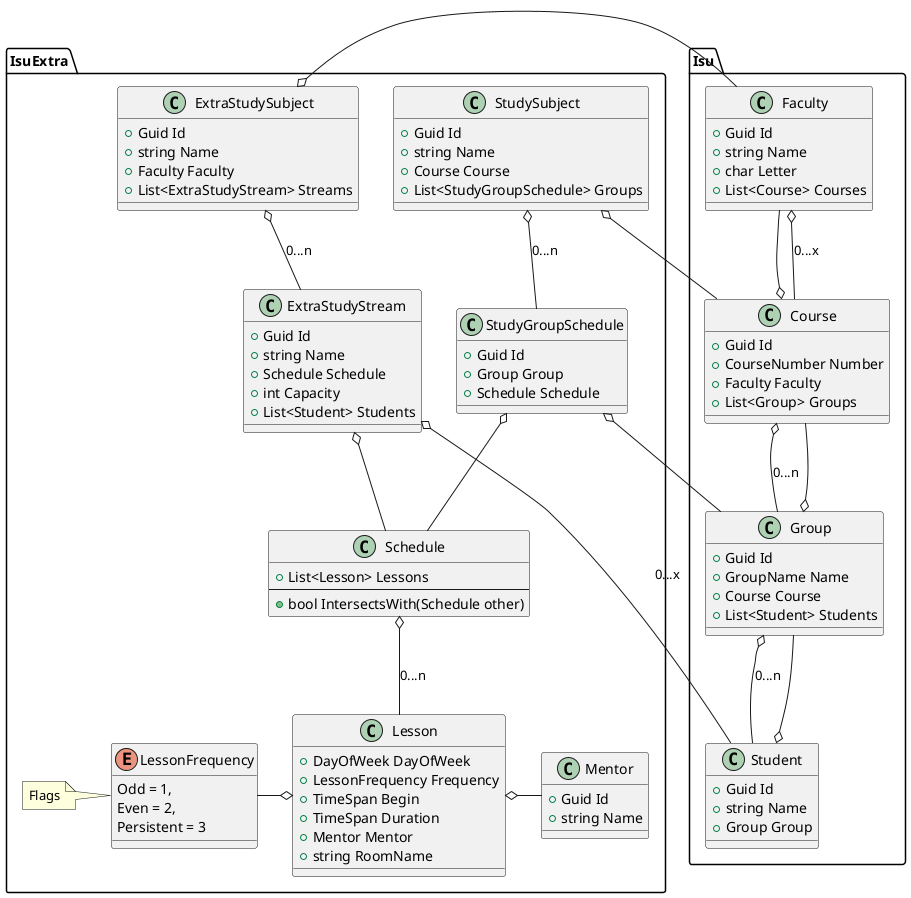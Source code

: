@startuml
'https://plantuml.com/class-diagram

set namespaceSeparator .

class Isu.Student
{
    + Guid Id
    + string Name
    + Group Group
}

class Isu.Group
{
    + Guid Id
    + GroupName Name
    + Course Course
    + List<Student> Students
}

class Isu.Course 
{
    + Guid Id
    + CourseNumber Number
    + Faculty Faculty
    + List<Group> Groups
}

class Isu.Faculty 
{
    + Guid Id
    + string Name
    + char Letter
    + List<Course> Courses
}

note "Flags" as IsuExtra.Fl

class IsuExtra.Mentor 
{
    + Guid Id
    + string Name
}

enum IsuExtra.LessonFrequency
{
    Odd = 1, 
    Even = 2, 
    Persistent = 3
}

class IsuExtra.Lesson 
{
    + DayOfWeek DayOfWeek
    + LessonFrequency Frequency
    + TimeSpan Begin
    + TimeSpan Duration
    + Mentor Mentor
    + string RoomName
}

class IsuExtra.Schedule
{
    + List<Lesson> Lessons
    --
    + bool IntersectsWith(Schedule other)
}

class IsuExtra.ExtraStudyStream 
{
    + Guid Id
    + string Name
    + Schedule Schedule
    + int Capacity
    + List<Student> Students
}

class IsuExtra.ExtraStudySubject
{
    + Guid Id
    + string Name
    + Faculty Faculty
    + List<ExtraStudyStream> Streams
}

class IsuExtra.StudyGroupSchedule
{
    + Guid Id
    + Group Group
    + Schedule Schedule
}

class IsuExtra.StudySubject
{
    + Guid Id
    + string Name
    + Course Course
    + List<StudyGroupSchedule> Groups
}


'
'
'


Isu.Group -up-o Isu.Student
Isu.Group o-down- Isu.Student: 0...n

Isu.Course -up-o Isu.Group
Isu.Course o-down- Isu.Group: 0...n

Isu.Course o-up- Isu.Faculty
Isu.Faculty o-down- Isu.Course: 0...x

IsuExtra.Mentor -left-o IsuExtra.Lesson
IsuExtra.Fl .right. IsuExtra.LessonFrequency 
IsuExtra.LessonFrequency -right-o IsuExtra.Lesson
IsuExtra.Schedule o-- IsuExtra.Lesson: 0...n

IsuExtra.StudyGroupSchedule o-- IsuExtra.Schedule
IsuExtra.StudyGroupSchedule o-- Isu.Group
IsuExtra.StudySubject o-- Isu.Course
IsuExtra.StudySubject o-- IsuExtra.StudyGroupSchedule: 0...n

IsuExtra.ExtraStudyStream o-- IsuExtra.Schedule
IsuExtra.ExtraStudyStream o-- Isu.Student: 0...x
IsuExtra.ExtraStudySubject o-- IsuExtra.ExtraStudyStream: 0...n
IsuExtra.ExtraStudySubject o-left- Isu.Faculty

@enduml
